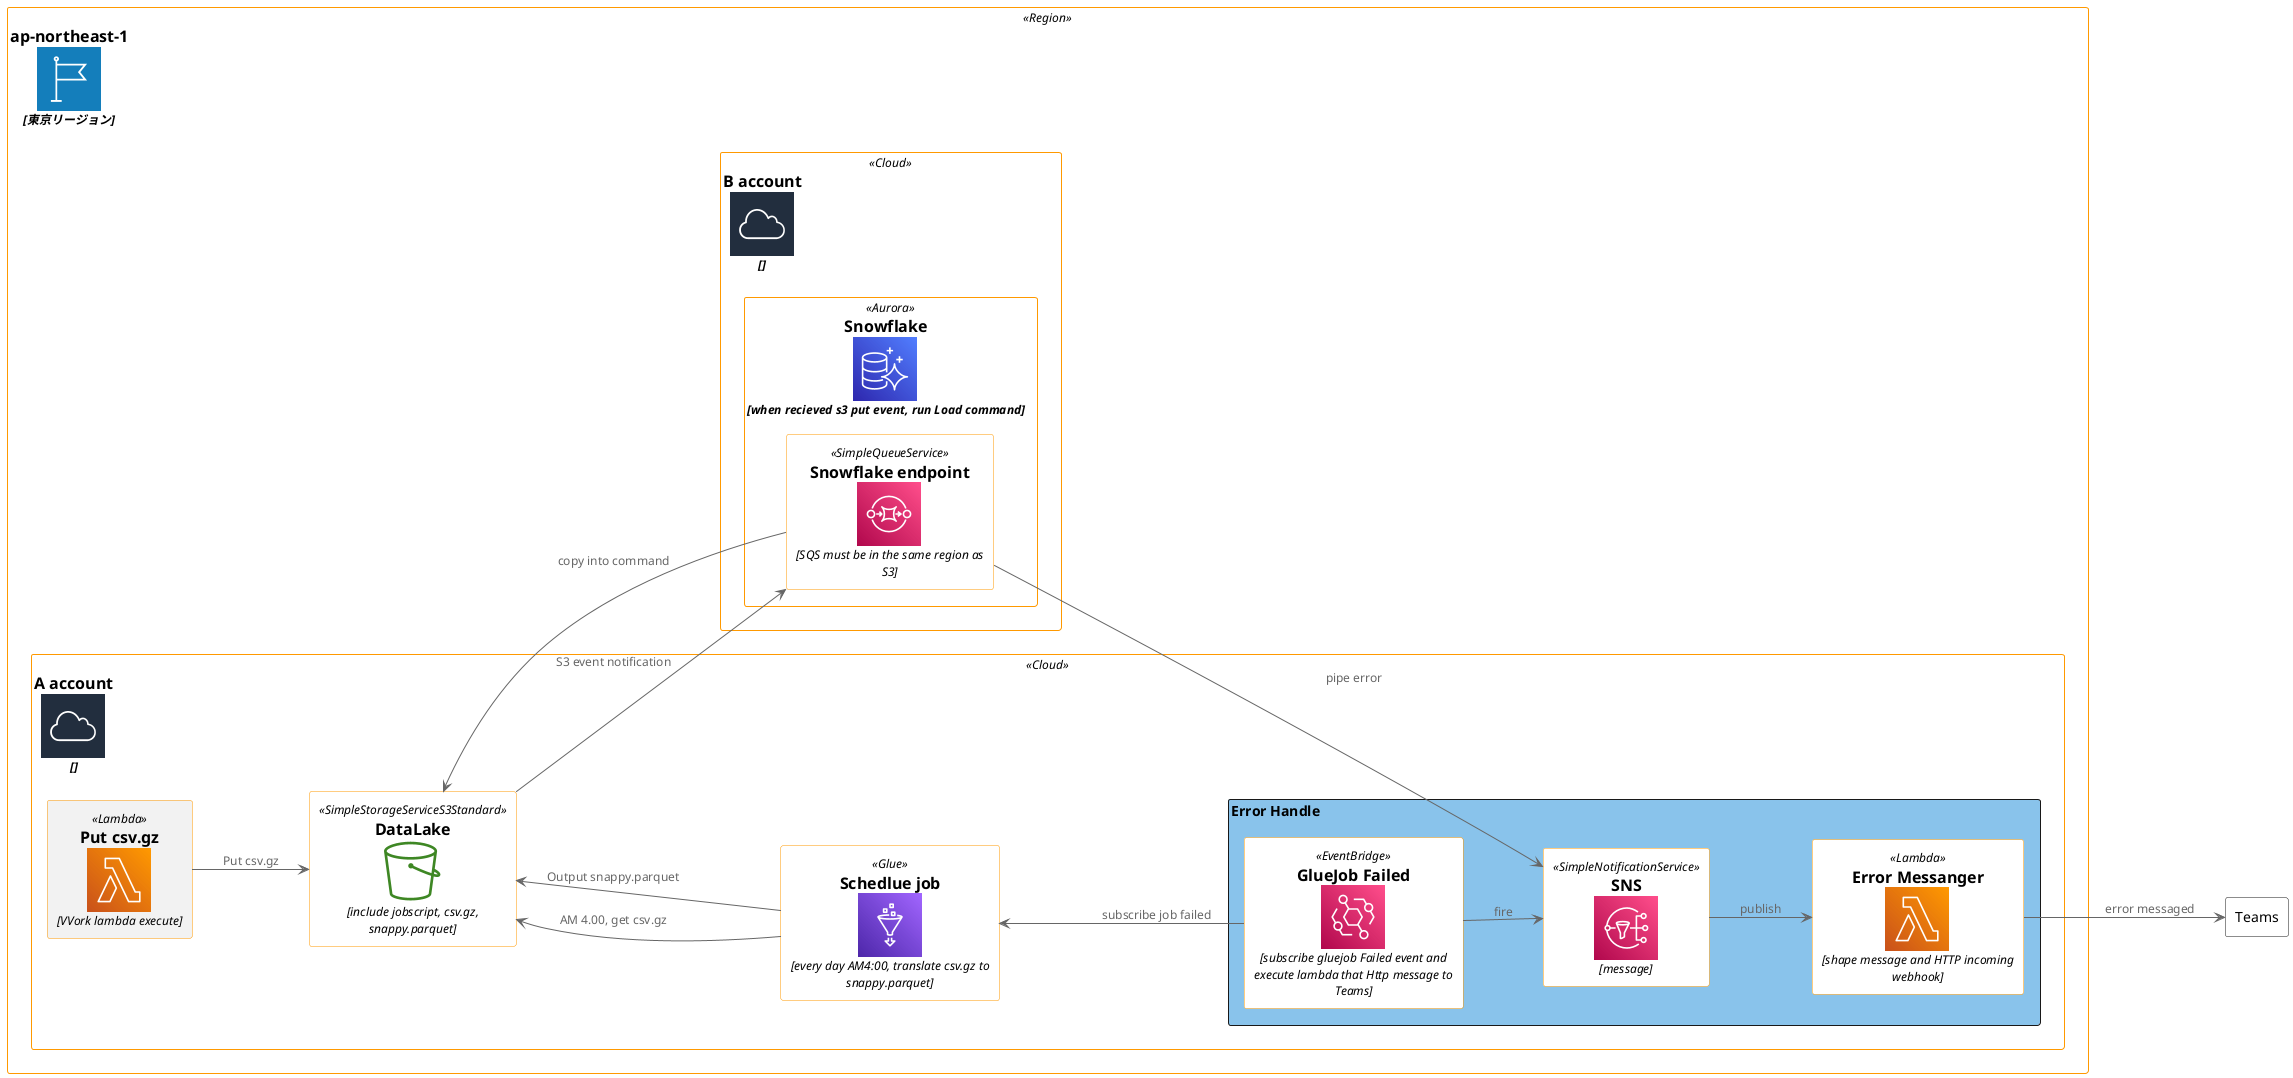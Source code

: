 @startuml
!include<awslib/AWSCommon>
!include<awslib/GroupIcons/Cloud>
!include<awslib/GroupIcons/Region>
!include<awslib/Storage/SimpleStorageServiceS3Standard>
!include<awslib/Analytics/Glue>
!include<awslib/ApplicationIntegration/EventBridge>
!include<awslib/Database/Aurora>
!include<awslib/Compute/Lambda>
!include<awslib/ApplicationIntegration/SimpleQueueService>
!include<awslib/ApplicationIntegration/SimpleNotificationService>

<style>
    rectangle{
        BackGroundColor #89c3eb
    }
</style>

left to right direction

agent "Teams" as teams #fff

Region(region , "ap-northeast-1", "東京リージョン"){
    Cloud(awsA, "A account", ""){
        Lambda(pub, "Put csv.gz", "VVork lambda execute") #F2F2F2
        SimpleStorageServiceS3Standard(s3, "DataLake", "include jobscript, csv.gz, snappy.parquet")
        Glue(glue, "Schedlue job", "every day AM4:00, translate csv.gz to snappy.parquet")
        rectangle "Error Handle"{
            EventBridge(errorhandle, "GlueJob Failed", "subscribe gluejob Failed event and execute lambda that Http message to Teams")
            SimpleNotificationService(sns, "SNS", "message")
            Lambda(messanger, "Error Messanger", "shape message and HTTP incoming webhook")
        }
    }

    Cloud(awsB, "B account", ""){
        Aurora(datalake, "Snowflake", "when recieved s3 put event, run Load command"){
                SimpleQueueService(snowflake, "Snowflake endpoint", "SQS must be in the same region as S3")
        }
    }
}

pub --> s3 : Put csv.gz
s3 <-- glue : AM 4.00, get csv.gz
s3 <-- glue : Output snappy.parquet
glue <-- errorhandle : subscribe job failed
errorhandle --> sns : fire
sns --> messanger : publish
messanger --> teams : error messaged
s3 --> snowflake : S3 event notification
s3 <-- snowflake : copy into command
snowflake --> sns : pipe error

@enduml